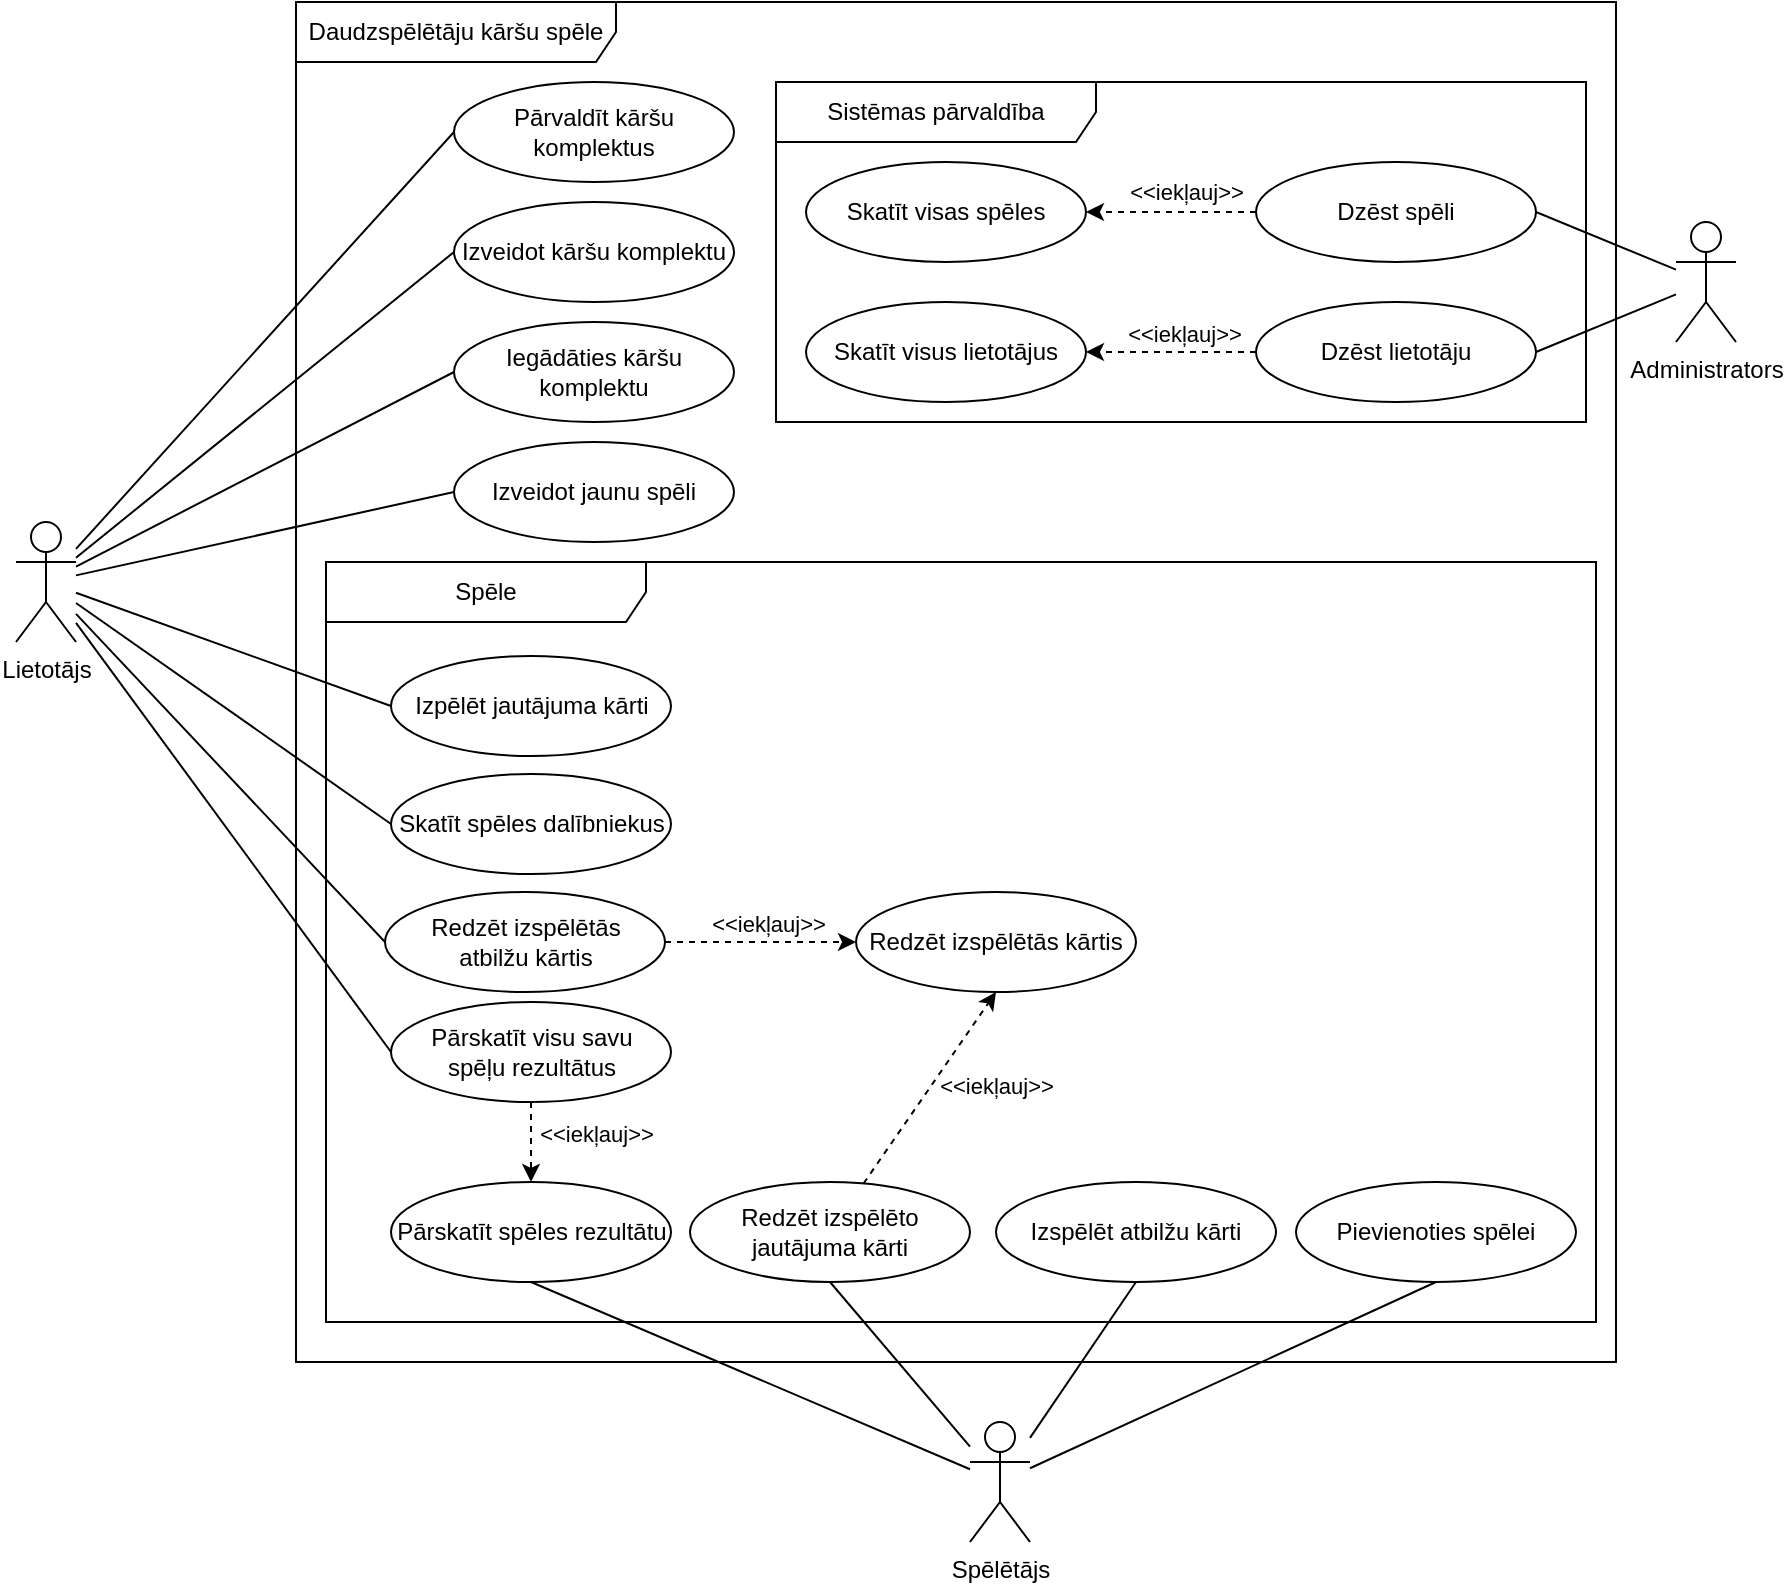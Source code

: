 <mxfile version="22.1.5" type="github">
  <diagram name="Page-1" id="wWv0QKPpNUzA6Ld12Msu">
    <mxGraphModel dx="1942" dy="1058" grid="1" gridSize="10" guides="1" tooltips="1" connect="1" arrows="1" fold="1" page="1" pageScale="1" pageWidth="850" pageHeight="1100" math="0" shadow="0">
      <root>
        <mxCell id="0" />
        <mxCell id="1" parent="0" />
        <mxCell id="GtoTZNwH6GSO2kxzhmJJ-5" value="Daudzspēlētāju kāršu spēle" style="shape=umlFrame;whiteSpace=wrap;html=1;pointerEvents=0;recursiveResize=0;container=1;collapsible=0;width=160;" parent="1" vertex="1">
          <mxGeometry x="170" y="130" width="660" height="680" as="geometry" />
        </mxCell>
        <mxCell id="GtoTZNwH6GSO2kxzhmJJ-7" value="Pārvaldīt kāršu komplektus" style="ellipse;whiteSpace=wrap;html=1;" parent="GtoTZNwH6GSO2kxzhmJJ-5" vertex="1">
          <mxGeometry x="79" y="40" width="140" height="50" as="geometry" />
        </mxCell>
        <mxCell id="GtoTZNwH6GSO2kxzhmJJ-8" value="Izveidot kāršu komplektu" style="ellipse;whiteSpace=wrap;html=1;" parent="GtoTZNwH6GSO2kxzhmJJ-5" vertex="1">
          <mxGeometry x="79" y="100" width="140" height="50" as="geometry" />
        </mxCell>
        <mxCell id="GtoTZNwH6GSO2kxzhmJJ-9" value="Iegādāties kāršu komplektu" style="ellipse;whiteSpace=wrap;html=1;" parent="GtoTZNwH6GSO2kxzhmJJ-5" vertex="1">
          <mxGeometry x="79" y="160" width="140" height="50" as="geometry" />
        </mxCell>
        <mxCell id="GtoTZNwH6GSO2kxzhmJJ-10" value="Izveidot jaunu spēli" style="ellipse;whiteSpace=wrap;html=1;" parent="GtoTZNwH6GSO2kxzhmJJ-5" vertex="1">
          <mxGeometry x="79" y="220" width="140" height="50" as="geometry" />
        </mxCell>
        <mxCell id="GtoTZNwH6GSO2kxzhmJJ-19" value="Spēle" style="shape=umlFrame;whiteSpace=wrap;html=1;pointerEvents=0;recursiveResize=0;container=1;collapsible=0;width=160;" parent="GtoTZNwH6GSO2kxzhmJJ-5" vertex="1">
          <mxGeometry x="15" y="280" width="635" height="380" as="geometry" />
        </mxCell>
        <mxCell id="GtoTZNwH6GSO2kxzhmJJ-25" value="Izpēlēt jautājuma kārti" style="ellipse;whiteSpace=wrap;html=1;" parent="GtoTZNwH6GSO2kxzhmJJ-19" vertex="1">
          <mxGeometry x="32.5" y="47" width="140" height="50" as="geometry" />
        </mxCell>
        <mxCell id="GtoTZNwH6GSO2kxzhmJJ-29" value="Izspēlēt atbilžu kārti" style="ellipse;whiteSpace=wrap;html=1;" parent="GtoTZNwH6GSO2kxzhmJJ-19" vertex="1">
          <mxGeometry x="335" y="310" width="140" height="50" as="geometry" />
        </mxCell>
        <mxCell id="GtoTZNwH6GSO2kxzhmJJ-27" value="Skatīt spēles dalībniekus" style="ellipse;whiteSpace=wrap;html=1;" parent="GtoTZNwH6GSO2kxzhmJJ-19" vertex="1">
          <mxGeometry x="32.5" y="106" width="140" height="50" as="geometry" />
        </mxCell>
        <mxCell id="GtoTZNwH6GSO2kxzhmJJ-26" value="Pārskatīt spēles rezultātu" style="ellipse;whiteSpace=wrap;html=1;" parent="GtoTZNwH6GSO2kxzhmJJ-19" vertex="1">
          <mxGeometry x="32.5" y="310" width="140" height="50" as="geometry" />
        </mxCell>
        <mxCell id="GtoTZNwH6GSO2kxzhmJJ-28" value="Pievienoties spēlei" style="ellipse;whiteSpace=wrap;html=1;" parent="GtoTZNwH6GSO2kxzhmJJ-19" vertex="1">
          <mxGeometry x="485" y="310" width="140" height="50" as="geometry" />
        </mxCell>
        <mxCell id="_mYo-wjHt5KBkEZmQbUW-4" value="" style="edgeStyle=none;shape=connector;rounded=0;orthogonalLoop=1;jettySize=auto;html=1;labelBackgroundColor=default;strokeColor=default;align=center;verticalAlign=middle;fontFamily=Helvetica;fontSize=11;fontColor=default;endArrow=classic;dashed=1;" parent="GtoTZNwH6GSO2kxzhmJJ-19" source="_mYo-wjHt5KBkEZmQbUW-3" target="GtoTZNwH6GSO2kxzhmJJ-26" edge="1">
          <mxGeometry relative="1" as="geometry" />
        </mxCell>
        <mxCell id="_mYo-wjHt5KBkEZmQbUW-5" value="&amp;lt;&amp;lt;iekļauj&amp;gt;&amp;gt;" style="edgeLabel;html=1;align=center;verticalAlign=middle;resizable=0;points=[];fontSize=11;fontFamily=Helvetica;fontColor=default;" parent="_mYo-wjHt5KBkEZmQbUW-4" vertex="1" connectable="0">
          <mxGeometry x="-0.208" relative="1" as="geometry">
            <mxPoint x="32" as="offset" />
          </mxGeometry>
        </mxCell>
        <mxCell id="_mYo-wjHt5KBkEZmQbUW-3" value="Pārskatīt visu savu &lt;br&gt;spēļu rezultātus" style="ellipse;whiteSpace=wrap;html=1;" parent="GtoTZNwH6GSO2kxzhmJJ-19" vertex="1">
          <mxGeometry x="32.5" y="220" width="140" height="50" as="geometry" />
        </mxCell>
        <mxCell id="_mYo-wjHt5KBkEZmQbUW-15" style="edgeStyle=none;shape=connector;rounded=0;orthogonalLoop=1;jettySize=auto;html=1;entryX=0.5;entryY=1;entryDx=0;entryDy=0;labelBackgroundColor=default;strokeColor=default;align=center;verticalAlign=middle;fontFamily=Helvetica;fontSize=11;fontColor=default;endArrow=classic;dashed=1;" parent="GtoTZNwH6GSO2kxzhmJJ-19" source="_mYo-wjHt5KBkEZmQbUW-9" target="_mYo-wjHt5KBkEZmQbUW-13" edge="1">
          <mxGeometry relative="1" as="geometry" />
        </mxCell>
        <mxCell id="_mYo-wjHt5KBkEZmQbUW-17" value="&amp;lt;&amp;lt;iekļauj&amp;gt;&amp;gt;" style="edgeLabel;html=1;align=center;verticalAlign=middle;resizable=0;points=[];fontSize=11;fontFamily=Helvetica;fontColor=default;" parent="_mYo-wjHt5KBkEZmQbUW-15" vertex="1" connectable="0">
          <mxGeometry x="0.034" y="-1" relative="1" as="geometry">
            <mxPoint x="31" as="offset" />
          </mxGeometry>
        </mxCell>
        <mxCell id="_mYo-wjHt5KBkEZmQbUW-9" value="Redzēt izspēlēto jautājuma kārti" style="ellipse;whiteSpace=wrap;html=1;" parent="GtoTZNwH6GSO2kxzhmJJ-19" vertex="1">
          <mxGeometry x="182" y="310" width="140" height="50" as="geometry" />
        </mxCell>
        <mxCell id="_mYo-wjHt5KBkEZmQbUW-14" style="edgeStyle=none;shape=connector;rounded=0;orthogonalLoop=1;jettySize=auto;html=1;entryX=0;entryY=0.5;entryDx=0;entryDy=0;labelBackgroundColor=default;strokeColor=default;align=center;verticalAlign=middle;fontFamily=Helvetica;fontSize=11;fontColor=default;endArrow=classic;dashed=1;exitX=1;exitY=0.5;exitDx=0;exitDy=0;" parent="GtoTZNwH6GSO2kxzhmJJ-19" source="_mYo-wjHt5KBkEZmQbUW-11" target="_mYo-wjHt5KBkEZmQbUW-13" edge="1">
          <mxGeometry relative="1" as="geometry">
            <mxPoint x="181.998" y="159.998" as="sourcePoint" />
            <mxPoint x="316.76" y="187.57" as="targetPoint" />
          </mxGeometry>
        </mxCell>
        <mxCell id="_mYo-wjHt5KBkEZmQbUW-16" value="&amp;lt;&amp;lt;iekļauj&amp;gt;&amp;gt;" style="edgeLabel;html=1;align=center;verticalAlign=middle;resizable=0;points=[];fontSize=11;fontFamily=Helvetica;fontColor=default;" parent="_mYo-wjHt5KBkEZmQbUW-14" vertex="1" connectable="0">
          <mxGeometry x="0.071" y="3" relative="1" as="geometry">
            <mxPoint y="-6" as="offset" />
          </mxGeometry>
        </mxCell>
        <mxCell id="_mYo-wjHt5KBkEZmQbUW-11" value="Redzēt izspēlētās &lt;br&gt;atbilžu kārtis" style="ellipse;whiteSpace=wrap;html=1;" parent="GtoTZNwH6GSO2kxzhmJJ-19" vertex="1">
          <mxGeometry x="29.5" y="165" width="140" height="50" as="geometry" />
        </mxCell>
        <mxCell id="_mYo-wjHt5KBkEZmQbUW-13" value="Redzēt izspēlētās kārtis" style="ellipse;whiteSpace=wrap;html=1;" parent="GtoTZNwH6GSO2kxzhmJJ-19" vertex="1">
          <mxGeometry x="265" y="165" width="140" height="50" as="geometry" />
        </mxCell>
        <mxCell id="GtoTZNwH6GSO2kxzhmJJ-36" value="Sistēmas pārvaldība" style="shape=umlFrame;whiteSpace=wrap;html=1;pointerEvents=0;recursiveResize=0;container=1;collapsible=0;width=160;" parent="GtoTZNwH6GSO2kxzhmJJ-5" vertex="1">
          <mxGeometry x="240" y="40" width="405" height="170" as="geometry" />
        </mxCell>
        <mxCell id="GtoTZNwH6GSO2kxzhmJJ-42" style="edgeStyle=none;shape=connector;rounded=0;orthogonalLoop=1;jettySize=auto;html=1;entryX=1;entryY=0.5;entryDx=0;entryDy=0;labelBackgroundColor=default;strokeColor=default;align=center;verticalAlign=middle;fontFamily=Helvetica;fontSize=11;fontColor=default;endArrow=classic;dashed=1;" parent="GtoTZNwH6GSO2kxzhmJJ-36" source="GtoTZNwH6GSO2kxzhmJJ-37" target="GtoTZNwH6GSO2kxzhmJJ-38" edge="1">
          <mxGeometry relative="1" as="geometry" />
        </mxCell>
        <mxCell id="GtoTZNwH6GSO2kxzhmJJ-44" value="&amp;lt;&amp;lt;iekļauj&amp;gt;&amp;gt;" style="edgeLabel;html=1;align=center;verticalAlign=middle;resizable=0;points=[];fontSize=11;fontFamily=Helvetica;fontColor=default;" parent="GtoTZNwH6GSO2kxzhmJJ-42" vertex="1" connectable="0">
          <mxGeometry x="-0.501" y="-1" relative="1" as="geometry">
            <mxPoint x="-14" y="-9" as="offset" />
          </mxGeometry>
        </mxCell>
        <mxCell id="GtoTZNwH6GSO2kxzhmJJ-37" value="Dzēst spēli" style="ellipse;whiteSpace=wrap;html=1;" parent="GtoTZNwH6GSO2kxzhmJJ-36" vertex="1">
          <mxGeometry x="240" y="40" width="140" height="50" as="geometry" />
        </mxCell>
        <mxCell id="GtoTZNwH6GSO2kxzhmJJ-38" value="Skatīt visas spēles" style="ellipse;whiteSpace=wrap;html=1;" parent="GtoTZNwH6GSO2kxzhmJJ-36" vertex="1">
          <mxGeometry x="15" y="40" width="140" height="50" as="geometry" />
        </mxCell>
        <mxCell id="GtoTZNwH6GSO2kxzhmJJ-43" style="edgeStyle=none;shape=connector;rounded=0;orthogonalLoop=1;jettySize=auto;html=1;entryX=1;entryY=0.5;entryDx=0;entryDy=0;labelBackgroundColor=default;strokeColor=default;align=center;verticalAlign=middle;fontFamily=Helvetica;fontSize=11;fontColor=default;endArrow=classic;dashed=1;" parent="GtoTZNwH6GSO2kxzhmJJ-36" source="GtoTZNwH6GSO2kxzhmJJ-39" target="GtoTZNwH6GSO2kxzhmJJ-40" edge="1">
          <mxGeometry relative="1" as="geometry" />
        </mxCell>
        <mxCell id="GtoTZNwH6GSO2kxzhmJJ-45" value="&amp;lt;&amp;lt;iekļauj&amp;gt;&amp;gt;" style="edgeLabel;html=1;align=center;verticalAlign=middle;resizable=0;points=[];fontSize=11;fontFamily=Helvetica;fontColor=default;" parent="GtoTZNwH6GSO2kxzhmJJ-43" vertex="1" connectable="0">
          <mxGeometry x="-0.153" relative="1" as="geometry">
            <mxPoint y="-9" as="offset" />
          </mxGeometry>
        </mxCell>
        <mxCell id="GtoTZNwH6GSO2kxzhmJJ-39" value="Dzēst lietotāju" style="ellipse;whiteSpace=wrap;html=1;" parent="GtoTZNwH6GSO2kxzhmJJ-36" vertex="1">
          <mxGeometry x="240" y="110" width="140" height="50" as="geometry" />
        </mxCell>
        <mxCell id="GtoTZNwH6GSO2kxzhmJJ-40" value="Skatīt visus lietotājus" style="ellipse;whiteSpace=wrap;html=1;" parent="GtoTZNwH6GSO2kxzhmJJ-36" vertex="1">
          <mxGeometry x="15" y="110" width="140" height="50" as="geometry" />
        </mxCell>
        <mxCell id="GtoTZNwH6GSO2kxzhmJJ-12" style="rounded=0;orthogonalLoop=1;jettySize=auto;html=1;entryX=0;entryY=0.5;entryDx=0;entryDy=0;endArrow=none;endFill=0;" parent="1" source="GtoTZNwH6GSO2kxzhmJJ-6" target="GtoTZNwH6GSO2kxzhmJJ-7" edge="1">
          <mxGeometry relative="1" as="geometry" />
        </mxCell>
        <mxCell id="GtoTZNwH6GSO2kxzhmJJ-13" style="edgeStyle=none;shape=connector;rounded=0;orthogonalLoop=1;jettySize=auto;html=1;entryX=0;entryY=0.5;entryDx=0;entryDy=0;labelBackgroundColor=default;strokeColor=default;align=center;verticalAlign=middle;fontFamily=Helvetica;fontSize=11;fontColor=default;endArrow=none;endFill=0;" parent="1" source="GtoTZNwH6GSO2kxzhmJJ-6" target="GtoTZNwH6GSO2kxzhmJJ-8" edge="1">
          <mxGeometry relative="1" as="geometry" />
        </mxCell>
        <mxCell id="GtoTZNwH6GSO2kxzhmJJ-14" style="edgeStyle=none;shape=connector;rounded=0;orthogonalLoop=1;jettySize=auto;html=1;entryX=0;entryY=0.5;entryDx=0;entryDy=0;labelBackgroundColor=default;strokeColor=default;align=center;verticalAlign=middle;fontFamily=Helvetica;fontSize=11;fontColor=default;endArrow=none;endFill=0;" parent="1" source="GtoTZNwH6GSO2kxzhmJJ-6" target="GtoTZNwH6GSO2kxzhmJJ-9" edge="1">
          <mxGeometry relative="1" as="geometry" />
        </mxCell>
        <mxCell id="GtoTZNwH6GSO2kxzhmJJ-15" style="edgeStyle=none;shape=connector;rounded=0;orthogonalLoop=1;jettySize=auto;html=1;entryX=0;entryY=0.5;entryDx=0;entryDy=0;labelBackgroundColor=default;strokeColor=default;align=center;verticalAlign=middle;fontFamily=Helvetica;fontSize=11;fontColor=default;endArrow=none;endFill=0;" parent="1" source="GtoTZNwH6GSO2kxzhmJJ-6" target="GtoTZNwH6GSO2kxzhmJJ-10" edge="1">
          <mxGeometry relative="1" as="geometry" />
        </mxCell>
        <mxCell id="ZV7Y-Av7ND0QqWIJISmL-2" style="rounded=0;orthogonalLoop=1;jettySize=auto;html=1;entryX=0;entryY=0.5;entryDx=0;entryDy=0;endArrow=none;endFill=0;" parent="1" source="GtoTZNwH6GSO2kxzhmJJ-6" target="GtoTZNwH6GSO2kxzhmJJ-27" edge="1">
          <mxGeometry relative="1" as="geometry" />
        </mxCell>
        <mxCell id="ZV7Y-Av7ND0QqWIJISmL-3" style="rounded=0;orthogonalLoop=1;jettySize=auto;html=1;entryX=0;entryY=0.5;entryDx=0;entryDy=0;endArrow=none;endFill=0;" parent="1" source="GtoTZNwH6GSO2kxzhmJJ-6" target="_mYo-wjHt5KBkEZmQbUW-3" edge="1">
          <mxGeometry relative="1" as="geometry">
            <mxPoint x="130" y="670" as="targetPoint" />
          </mxGeometry>
        </mxCell>
        <mxCell id="_mYo-wjHt5KBkEZmQbUW-1" style="rounded=0;orthogonalLoop=1;jettySize=auto;html=1;entryX=0;entryY=0.5;entryDx=0;entryDy=0;endArrow=none;endFill=0;" parent="1" source="GtoTZNwH6GSO2kxzhmJJ-6" target="GtoTZNwH6GSO2kxzhmJJ-25" edge="1">
          <mxGeometry relative="1" as="geometry" />
        </mxCell>
        <mxCell id="_mYo-wjHt5KBkEZmQbUW-12" style="edgeStyle=none;shape=connector;rounded=0;orthogonalLoop=1;jettySize=auto;html=1;entryX=0;entryY=0.5;entryDx=0;entryDy=0;labelBackgroundColor=default;strokeColor=default;align=center;verticalAlign=middle;fontFamily=Helvetica;fontSize=11;fontColor=default;endArrow=none;endFill=0;" parent="1" source="GtoTZNwH6GSO2kxzhmJJ-6" target="_mYo-wjHt5KBkEZmQbUW-11" edge="1">
          <mxGeometry relative="1" as="geometry" />
        </mxCell>
        <mxCell id="GtoTZNwH6GSO2kxzhmJJ-6" value="Lietotājs" style="shape=umlActor;verticalLabelPosition=bottom;verticalAlign=top;html=1;" parent="1" vertex="1">
          <mxGeometry x="30" y="390" width="30" height="60" as="geometry" />
        </mxCell>
        <mxCell id="GtoTZNwH6GSO2kxzhmJJ-31" style="edgeStyle=none;shape=connector;rounded=0;orthogonalLoop=1;jettySize=auto;html=1;entryX=0.5;entryY=1;entryDx=0;entryDy=0;labelBackgroundColor=default;strokeColor=default;align=center;verticalAlign=middle;fontFamily=Helvetica;fontSize=11;fontColor=default;endArrow=none;endFill=0;" parent="1" source="GtoTZNwH6GSO2kxzhmJJ-16" target="GtoTZNwH6GSO2kxzhmJJ-26" edge="1">
          <mxGeometry relative="1" as="geometry" />
        </mxCell>
        <mxCell id="GtoTZNwH6GSO2kxzhmJJ-33" style="edgeStyle=none;shape=connector;rounded=0;orthogonalLoop=1;jettySize=auto;html=1;entryX=0.5;entryY=1;entryDx=0;entryDy=0;labelBackgroundColor=default;strokeColor=default;align=center;verticalAlign=middle;fontFamily=Helvetica;fontSize=11;fontColor=default;endArrow=none;endFill=0;" parent="1" source="GtoTZNwH6GSO2kxzhmJJ-16" target="GtoTZNwH6GSO2kxzhmJJ-28" edge="1">
          <mxGeometry relative="1" as="geometry" />
        </mxCell>
        <mxCell id="GtoTZNwH6GSO2kxzhmJJ-34" style="edgeStyle=none;shape=connector;rounded=0;orthogonalLoop=1;jettySize=auto;html=1;entryX=0.5;entryY=1;entryDx=0;entryDy=0;labelBackgroundColor=default;strokeColor=default;align=center;verticalAlign=middle;fontFamily=Helvetica;fontSize=11;fontColor=default;endArrow=none;endFill=0;" parent="1" source="GtoTZNwH6GSO2kxzhmJJ-16" target="GtoTZNwH6GSO2kxzhmJJ-29" edge="1">
          <mxGeometry relative="1" as="geometry" />
        </mxCell>
        <mxCell id="_mYo-wjHt5KBkEZmQbUW-10" style="edgeStyle=none;shape=connector;rounded=0;orthogonalLoop=1;jettySize=auto;html=1;entryX=0.5;entryY=1;entryDx=0;entryDy=0;labelBackgroundColor=default;strokeColor=default;align=center;verticalAlign=middle;fontFamily=Helvetica;fontSize=11;fontColor=default;endArrow=none;endFill=0;" parent="1" source="GtoTZNwH6GSO2kxzhmJJ-16" target="_mYo-wjHt5KBkEZmQbUW-9" edge="1">
          <mxGeometry relative="1" as="geometry" />
        </mxCell>
        <mxCell id="GtoTZNwH6GSO2kxzhmJJ-16" value="Spēlētājs" style="shape=umlActor;verticalLabelPosition=bottom;verticalAlign=top;html=1;" parent="1" vertex="1">
          <mxGeometry x="507" y="840" width="30" height="60" as="geometry" />
        </mxCell>
        <mxCell id="GtoTZNwH6GSO2kxzhmJJ-46" style="edgeStyle=none;shape=connector;rounded=0;orthogonalLoop=1;jettySize=auto;html=1;entryX=1;entryY=0.5;entryDx=0;entryDy=0;labelBackgroundColor=default;strokeColor=default;align=center;verticalAlign=middle;fontFamily=Helvetica;fontSize=11;fontColor=default;endArrow=none;endFill=0;" parent="1" source="GtoTZNwH6GSO2kxzhmJJ-35" target="GtoTZNwH6GSO2kxzhmJJ-37" edge="1">
          <mxGeometry relative="1" as="geometry" />
        </mxCell>
        <mxCell id="GtoTZNwH6GSO2kxzhmJJ-47" style="edgeStyle=none;shape=connector;rounded=0;orthogonalLoop=1;jettySize=auto;html=1;entryX=1;entryY=0.5;entryDx=0;entryDy=0;labelBackgroundColor=default;strokeColor=default;align=center;verticalAlign=middle;fontFamily=Helvetica;fontSize=11;fontColor=default;endArrow=none;endFill=0;" parent="1" source="GtoTZNwH6GSO2kxzhmJJ-35" target="GtoTZNwH6GSO2kxzhmJJ-39" edge="1">
          <mxGeometry relative="1" as="geometry" />
        </mxCell>
        <mxCell id="GtoTZNwH6GSO2kxzhmJJ-35" value="Administrators" style="shape=umlActor;verticalLabelPosition=bottom;verticalAlign=top;html=1;" parent="1" vertex="1">
          <mxGeometry x="860" y="240" width="30" height="60" as="geometry" />
        </mxCell>
      </root>
    </mxGraphModel>
  </diagram>
</mxfile>
